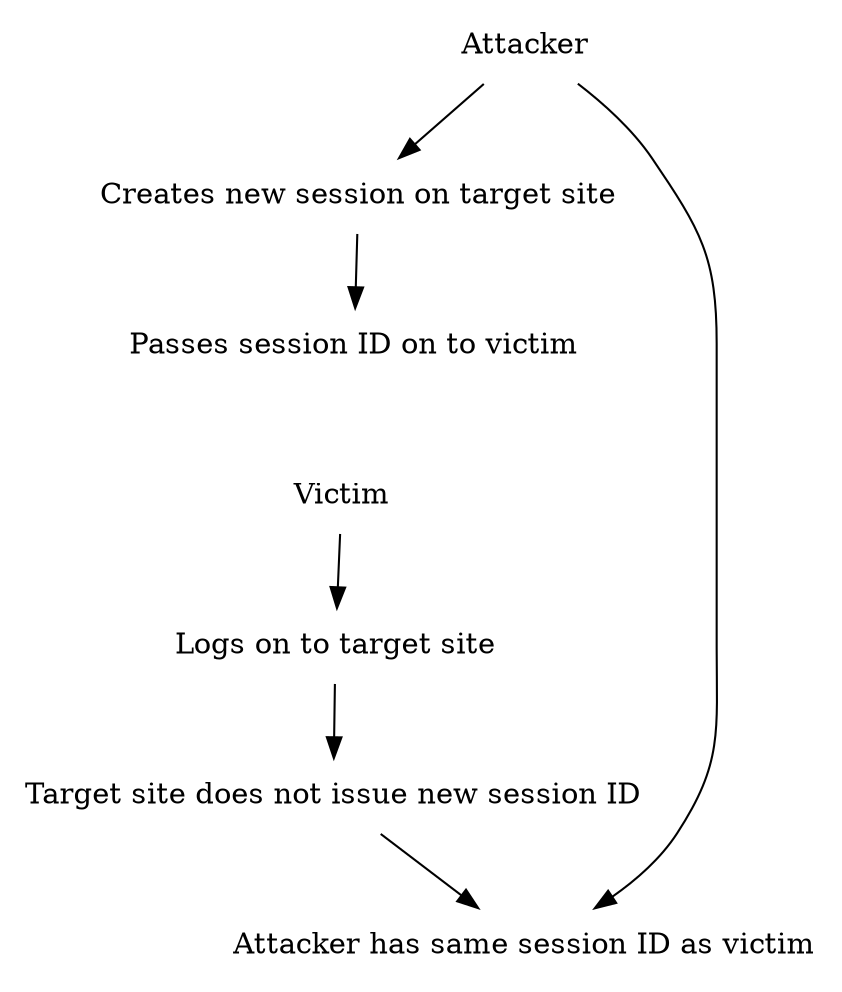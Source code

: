 digraph Fixation {

  // ###########################################################################
  graph [];
  node  [shape=none];
  edge  [];

  // ###########################################################################
  attacker     [label="Attacker", fillcolor=hotpink];
  victim       [label="Victim"];

  // ###########################################################################
  new_session [label="Creates new session on target site", fillcolor=hotpink];
  passes_session [label="Passes session ID on to victim", fillcolor=hotpink];
  logs_on [label="Logs on to target site"];
  bad_session_id [label="Target site does not issue new session ID", fillcolor=hotpink];
  hijack [label="Attacker has same session ID as victim", fillcolor=hotpink];

  // ###########################################################################
  attacker -> new_session -> passes_session;
  victim -> logs_on -> bad_session_id -> hijack;
  attacker -> hijack;
  passes_session -> victim [style=invis];
}
